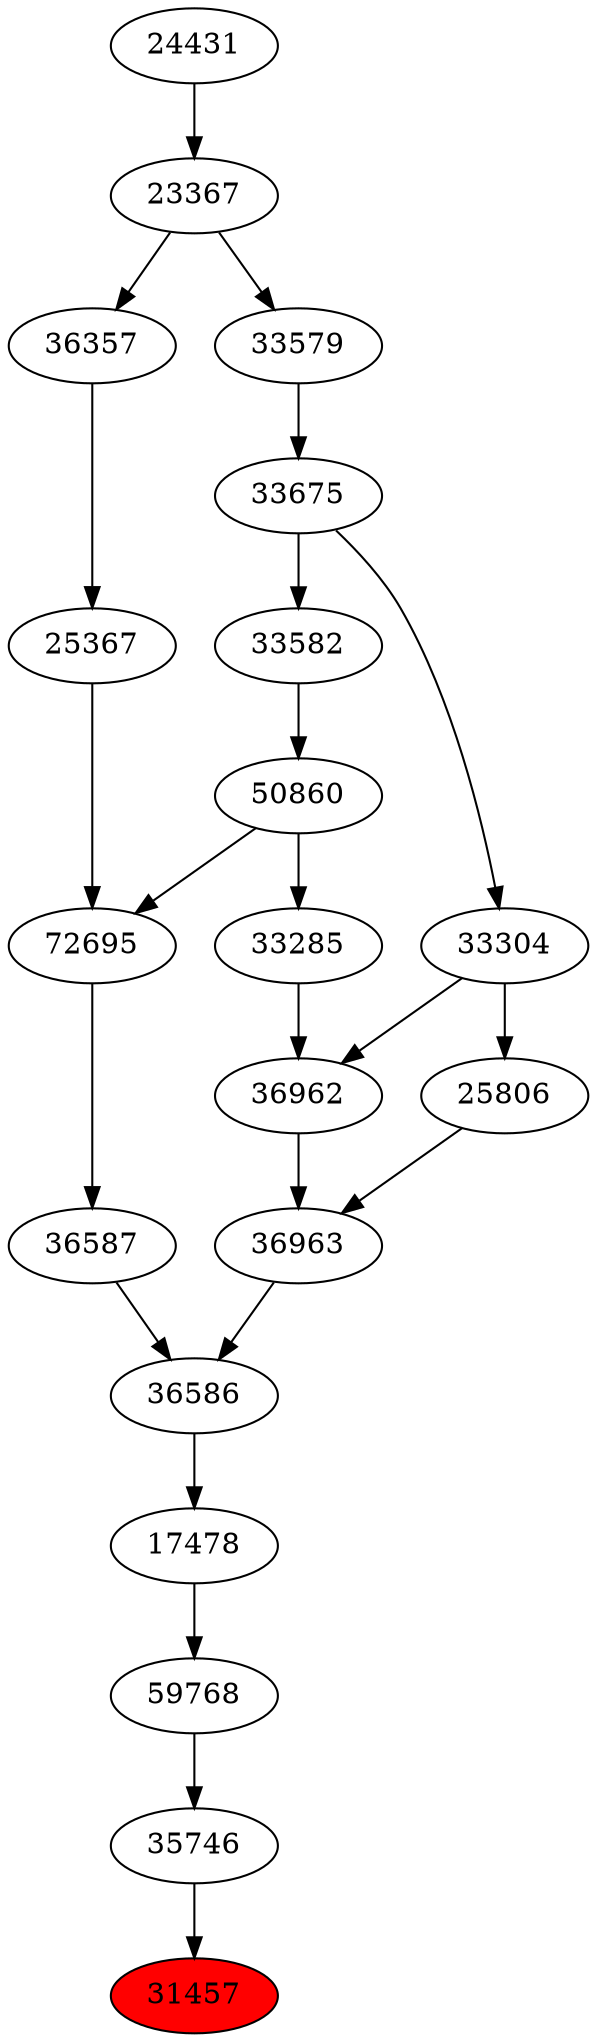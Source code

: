 strict digraph{ 
31457 [label="31457" fillcolor=red style=filled]
35746 -> 31457
35746 [label="35746"]
59768 -> 35746
59768 [label="59768"]
17478 -> 59768
17478 [label="17478"]
36586 -> 17478
36586 [label="36586"]
36587 -> 36586
36963 -> 36586
36587 [label="36587"]
72695 -> 36587
36963 [label="36963"]
36962 -> 36963
25806 -> 36963
72695 [label="72695"]
50860 -> 72695
25367 -> 72695
36962 [label="36962"]
33285 -> 36962
33304 -> 36962
25806 [label="25806"]
33304 -> 25806
50860 [label="50860"]
33582 -> 50860
25367 [label="25367"]
36357 -> 25367
33285 [label="33285"]
50860 -> 33285
33304 [label="33304"]
33675 -> 33304
33582 [label="33582"]
33675 -> 33582
36357 [label="36357"]
23367 -> 36357
33675 [label="33675"]
33579 -> 33675
23367 [label="23367"]
24431 -> 23367
33579 [label="33579"]
23367 -> 33579
24431 [label="24431"]
}